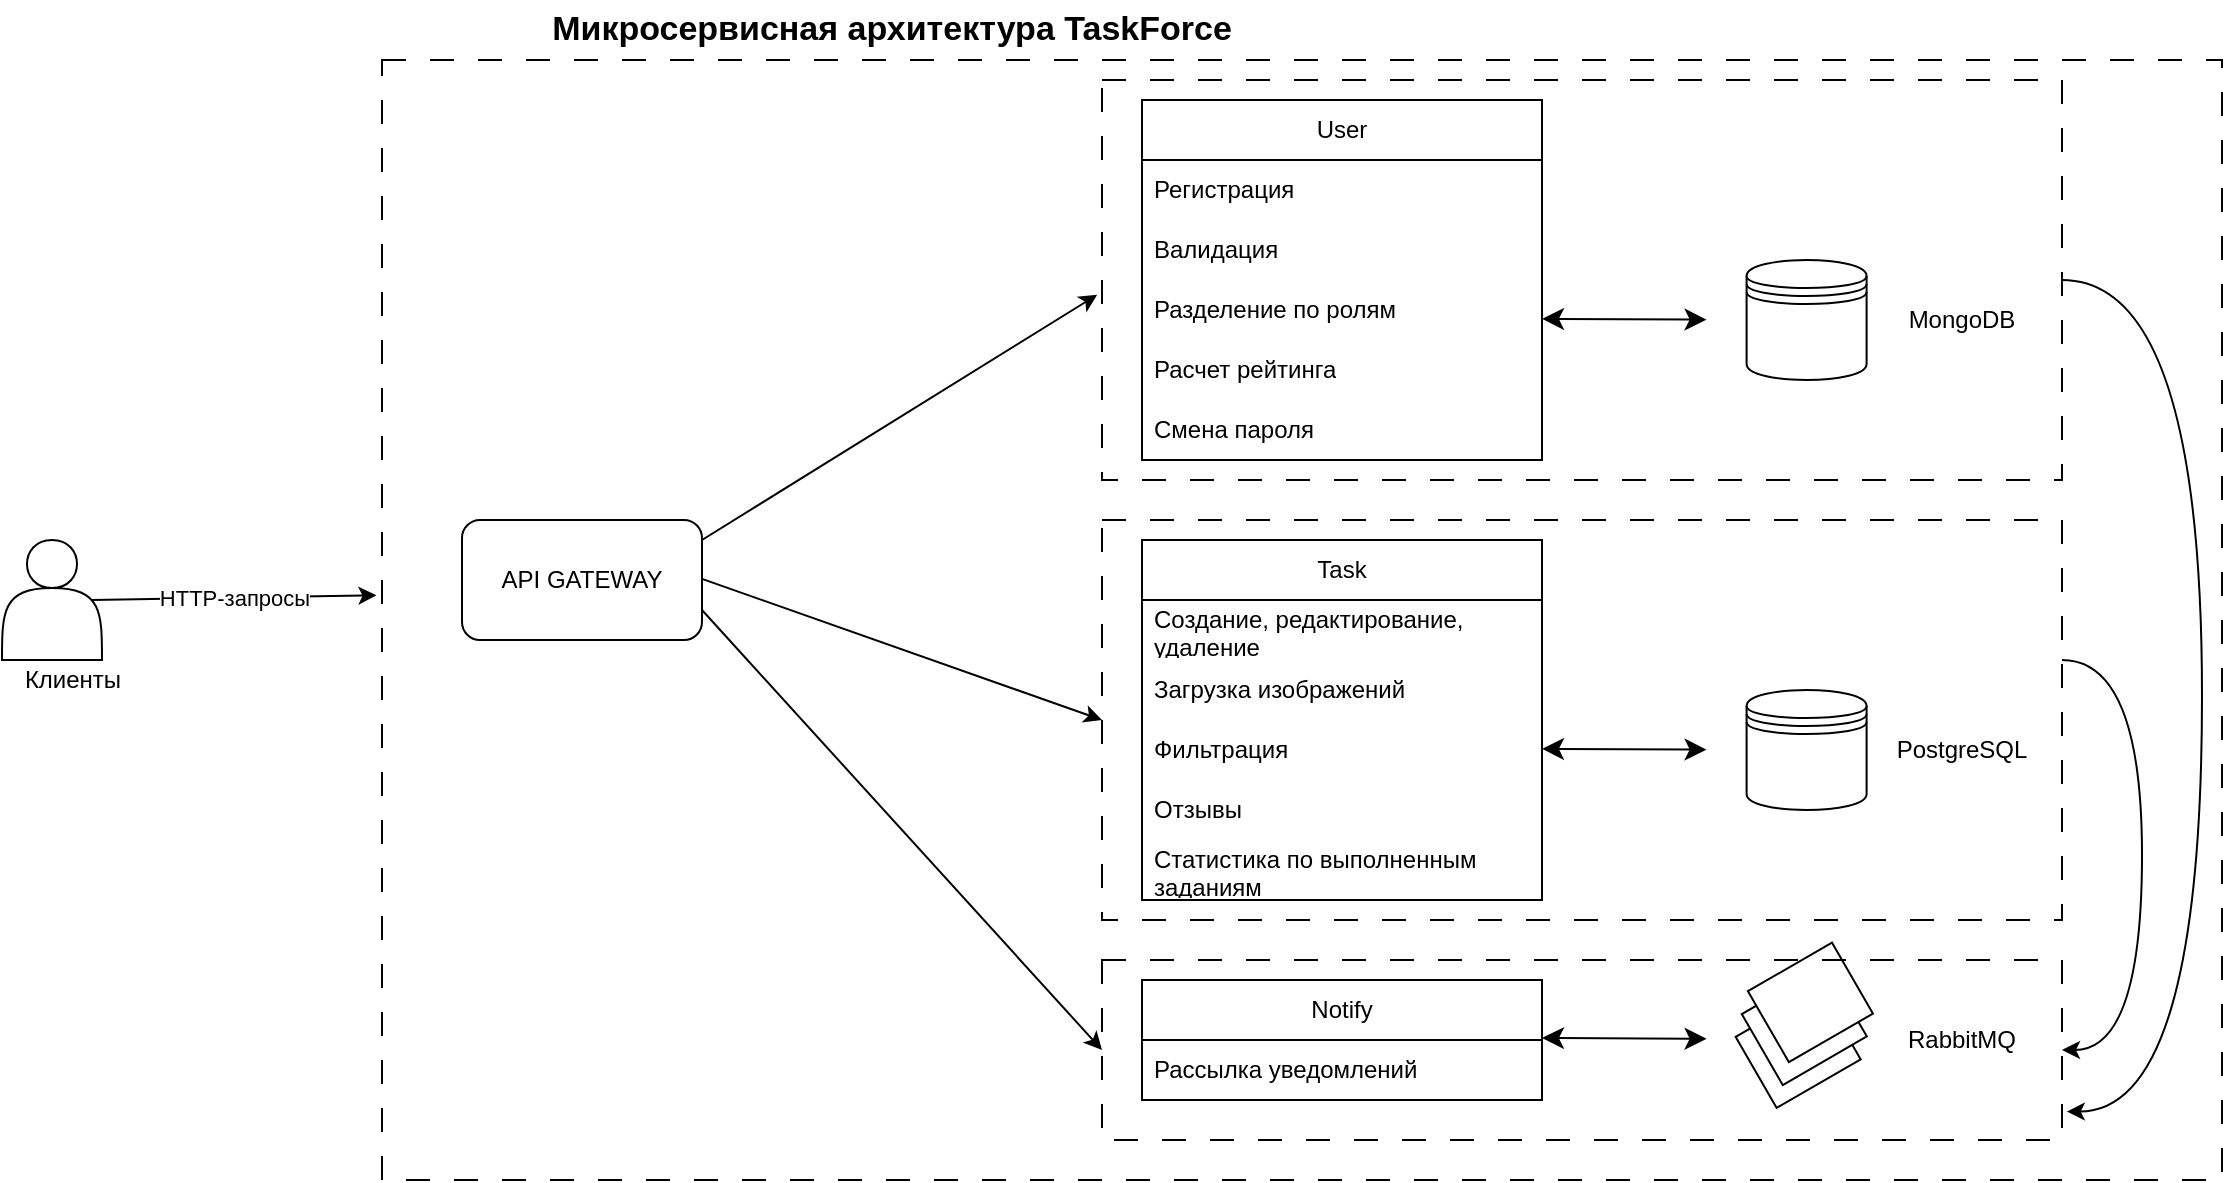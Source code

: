 <mxfile version="21.6.3" type="device">
  <diagram name="Страница 1" id="ovjLl_mzloy040lnHb3_">
    <mxGraphModel dx="1887" dy="657" grid="1" gridSize="10" guides="1" tooltips="1" connect="1" arrows="1" fold="1" page="1" pageScale="1" pageWidth="827" pageHeight="1169" math="0" shadow="0">
      <root>
        <mxCell id="0" />
        <mxCell id="1" parent="0" />
        <mxCell id="OdulzZrx8iXR5TApi2qv-5" value="" style="rounded=0;whiteSpace=wrap;html=1;fillColor=none;dashed=1;dashPattern=12 12;" vertex="1" parent="1">
          <mxGeometry x="-40" y="40" width="920" height="560" as="geometry" />
        </mxCell>
        <mxCell id="OdulzZrx8iXR5TApi2qv-7" value="&lt;b&gt;&lt;font style=&quot;font-size: 17px;&quot;&gt;Микросервисная архитектура&amp;nbsp;TaskForce&lt;/font&gt;&lt;/b&gt;" style="text;html=1;strokeColor=none;fillColor=none;align=center;verticalAlign=middle;whiteSpace=wrap;rounded=0;" vertex="1" parent="1">
          <mxGeometry x="-30" y="10" width="490" height="30" as="geometry" />
        </mxCell>
        <mxCell id="OdulzZrx8iXR5TApi2qv-69" style="edgeStyle=orthogonalEdgeStyle;rounded=0;orthogonalLoop=1;jettySize=auto;html=1;exitX=0.9;exitY=0.5;exitDx=0;exitDy=0;exitPerimeter=0;entryX=0.63;entryY=-0.048;entryDx=0;entryDy=0;entryPerimeter=0;" edge="1" parent="1" source="OdulzZrx8iXR5TApi2qv-12" target="OdulzZrx8iXR5TApi2qv-17">
          <mxGeometry relative="1" as="geometry" />
        </mxCell>
        <mxCell id="OdulzZrx8iXR5TApi2qv-12" value="" style="shape=actor;whiteSpace=wrap;html=1;" vertex="1" parent="1">
          <mxGeometry x="-230" y="280" width="50" height="60" as="geometry" />
        </mxCell>
        <mxCell id="OdulzZrx8iXR5TApi2qv-15" value="" style="endArrow=classic;html=1;rounded=0;exitX=0.9;exitY=0.5;exitDx=0;exitDy=0;exitPerimeter=0;entryX=-0.003;entryY=0.478;entryDx=0;entryDy=0;entryPerimeter=0;" edge="1" parent="1" source="OdulzZrx8iXR5TApi2qv-12" target="OdulzZrx8iXR5TApi2qv-5">
          <mxGeometry relative="1" as="geometry">
            <mxPoint x="-170" y="240" as="sourcePoint" />
            <mxPoint x="-50" y="310" as="targetPoint" />
          </mxGeometry>
        </mxCell>
        <mxCell id="OdulzZrx8iXR5TApi2qv-16" value="HTTP-запросы" style="edgeLabel;resizable=0;html=1;align=center;verticalAlign=middle;" connectable="0" vertex="1" parent="OdulzZrx8iXR5TApi2qv-15">
          <mxGeometry relative="1" as="geometry" />
        </mxCell>
        <mxCell id="OdulzZrx8iXR5TApi2qv-17" value="Клиенты" style="text;html=1;align=center;verticalAlign=middle;resizable=0;points=[];autosize=1;strokeColor=none;fillColor=none;" vertex="1" parent="1">
          <mxGeometry x="-230" y="335" width="70" height="30" as="geometry" />
        </mxCell>
        <mxCell id="OdulzZrx8iXR5TApi2qv-18" value="API GATEWAY" style="rounded=1;whiteSpace=wrap;html=1;" vertex="1" parent="1">
          <mxGeometry y="270" width="120" height="60" as="geometry" />
        </mxCell>
        <mxCell id="OdulzZrx8iXR5TApi2qv-19" value="User" style="swimlane;fontStyle=0;childLayout=stackLayout;horizontal=1;startSize=30;horizontalStack=0;resizeParent=1;resizeParentMax=0;resizeLast=0;collapsible=1;marginBottom=0;whiteSpace=wrap;html=1;absoluteArcSize=0;swimlaneLine=1;rounded=0;allowArrows=1;connectable=1;container=1;autosize=0;comic=0;enumerate=0;moveCells=0;pointerEvents=1;" vertex="1" parent="1">
          <mxGeometry x="340" y="60" width="200" height="180" as="geometry">
            <mxRectangle x="540" y="190" width="60" height="30" as="alternateBounds" />
          </mxGeometry>
        </mxCell>
        <mxCell id="OdulzZrx8iXR5TApi2qv-26" value="Регистрация" style="text;strokeColor=none;fillColor=none;align=left;verticalAlign=middle;spacingLeft=4;spacingRight=4;overflow=hidden;points=[[0,0.5],[1,0.5]];portConstraint=eastwest;rotatable=0;whiteSpace=wrap;html=1;" vertex="1" parent="OdulzZrx8iXR5TApi2qv-19">
          <mxGeometry y="30" width="200" height="30" as="geometry" />
        </mxCell>
        <mxCell id="OdulzZrx8iXR5TApi2qv-27" value="Валидация" style="text;strokeColor=none;fillColor=none;align=left;verticalAlign=middle;spacingLeft=4;spacingRight=4;overflow=hidden;points=[[0,0.5],[1,0.5]];portConstraint=eastwest;rotatable=0;whiteSpace=wrap;html=1;" vertex="1" parent="OdulzZrx8iXR5TApi2qv-19">
          <mxGeometry y="60" width="200" height="30" as="geometry" />
        </mxCell>
        <mxCell id="OdulzZrx8iXR5TApi2qv-20" value="Разделение по ролям" style="text;strokeColor=none;fillColor=none;align=left;verticalAlign=middle;spacingLeft=4;spacingRight=4;overflow=hidden;points=[[0,0.5],[1,0.5]];portConstraint=eastwest;rotatable=0;whiteSpace=wrap;html=1;" vertex="1" parent="OdulzZrx8iXR5TApi2qv-19">
          <mxGeometry y="90" width="200" height="30" as="geometry" />
        </mxCell>
        <mxCell id="OdulzZrx8iXR5TApi2qv-21" value="Расчет рейтинга" style="text;strokeColor=none;fillColor=none;align=left;verticalAlign=middle;spacingLeft=4;spacingRight=4;overflow=hidden;points=[[0,0.5],[1,0.5]];portConstraint=eastwest;rotatable=0;whiteSpace=wrap;html=1;" vertex="1" parent="OdulzZrx8iXR5TApi2qv-19">
          <mxGeometry y="120" width="200" height="30" as="geometry" />
        </mxCell>
        <mxCell id="OdulzZrx8iXR5TApi2qv-33" value="Смена пароля" style="text;strokeColor=none;fillColor=none;align=left;verticalAlign=middle;spacingLeft=4;spacingRight=4;overflow=hidden;points=[[0,0.5],[1,0.5]];portConstraint=eastwest;rotatable=0;whiteSpace=wrap;html=1;" vertex="1" parent="OdulzZrx8iXR5TApi2qv-19">
          <mxGeometry y="150" width="200" height="30" as="geometry" />
        </mxCell>
        <mxCell id="OdulzZrx8iXR5TApi2qv-28" value="Task" style="swimlane;fontStyle=0;childLayout=stackLayout;horizontal=1;startSize=30;horizontalStack=0;resizeParent=1;resizeParentMax=0;resizeLast=0;collapsible=1;marginBottom=0;whiteSpace=wrap;html=1;absoluteArcSize=0;swimlaneLine=1;rounded=0;allowArrows=1;connectable=1;container=1;autosize=0;comic=0;enumerate=0;moveCells=0;pointerEvents=1;" vertex="1" parent="1">
          <mxGeometry x="340" y="280" width="200" height="180" as="geometry">
            <mxRectangle x="540" y="190" width="60" height="30" as="alternateBounds" />
          </mxGeometry>
        </mxCell>
        <mxCell id="OdulzZrx8iXR5TApi2qv-29" value="Создание, редактирование, удаление" style="text;strokeColor=none;fillColor=none;align=left;verticalAlign=middle;spacingLeft=4;spacingRight=4;overflow=hidden;points=[[0,0.5],[1,0.5]];portConstraint=eastwest;rotatable=0;whiteSpace=wrap;html=1;" vertex="1" parent="OdulzZrx8iXR5TApi2qv-28">
          <mxGeometry y="30" width="200" height="30" as="geometry" />
        </mxCell>
        <mxCell id="OdulzZrx8iXR5TApi2qv-34" value="Загрузка изображений" style="text;strokeColor=none;fillColor=none;align=left;verticalAlign=middle;spacingLeft=4;spacingRight=4;overflow=hidden;points=[[0,0.5],[1,0.5]];portConstraint=eastwest;rotatable=0;whiteSpace=wrap;html=1;" vertex="1" parent="OdulzZrx8iXR5TApi2qv-28">
          <mxGeometry y="60" width="200" height="30" as="geometry" />
        </mxCell>
        <mxCell id="OdulzZrx8iXR5TApi2qv-35" value="Фильтрация" style="text;strokeColor=none;fillColor=none;align=left;verticalAlign=middle;spacingLeft=4;spacingRight=4;overflow=hidden;points=[[0,0.5],[1,0.5]];portConstraint=eastwest;rotatable=0;whiteSpace=wrap;html=1;" vertex="1" parent="OdulzZrx8iXR5TApi2qv-28">
          <mxGeometry y="90" width="200" height="30" as="geometry" />
        </mxCell>
        <mxCell id="OdulzZrx8iXR5TApi2qv-30" value="Отзывы" style="text;strokeColor=none;fillColor=none;align=left;verticalAlign=middle;spacingLeft=4;spacingRight=4;overflow=hidden;points=[[0,0.5],[1,0.5]];portConstraint=eastwest;rotatable=0;whiteSpace=wrap;html=1;" vertex="1" parent="OdulzZrx8iXR5TApi2qv-28">
          <mxGeometry y="120" width="200" height="30" as="geometry" />
        </mxCell>
        <mxCell id="OdulzZrx8iXR5TApi2qv-31" value="Статистика по выполненным заданиям" style="text;strokeColor=none;fillColor=none;align=left;verticalAlign=middle;spacingLeft=4;spacingRight=4;overflow=hidden;points=[[0,0.5],[1,0.5]];portConstraint=eastwest;rotatable=0;whiteSpace=wrap;html=1;" vertex="1" parent="OdulzZrx8iXR5TApi2qv-28">
          <mxGeometry y="150" width="200" height="30" as="geometry" />
        </mxCell>
        <mxCell id="OdulzZrx8iXR5TApi2qv-36" value="Notify" style="swimlane;fontStyle=0;childLayout=stackLayout;horizontal=1;startSize=30;horizontalStack=0;resizeParent=1;resizeParentMax=0;resizeLast=0;collapsible=1;marginBottom=0;whiteSpace=wrap;html=1;absoluteArcSize=0;swimlaneLine=1;rounded=0;allowArrows=1;connectable=1;container=1;autosize=0;comic=0;enumerate=0;moveCells=0;pointerEvents=1;" vertex="1" parent="1">
          <mxGeometry x="340" y="500" width="200" height="60" as="geometry">
            <mxRectangle x="540" y="190" width="60" height="30" as="alternateBounds" />
          </mxGeometry>
        </mxCell>
        <mxCell id="OdulzZrx8iXR5TApi2qv-37" value="Рассылка уведомлений" style="text;strokeColor=none;fillColor=none;align=left;verticalAlign=middle;spacingLeft=4;spacingRight=4;overflow=hidden;points=[[0,0.5],[1,0.5]];portConstraint=eastwest;rotatable=0;whiteSpace=wrap;html=1;" vertex="1" parent="OdulzZrx8iXR5TApi2qv-36">
          <mxGeometry y="30" width="200" height="30" as="geometry" />
        </mxCell>
        <mxCell id="OdulzZrx8iXR5TApi2qv-44" value="" style="verticalLabelPosition=bottom;verticalAlign=top;html=1;shape=mxgraph.basic.layered_rect;dx=16.73;outlineConnect=0;whiteSpace=wrap;rotation=60;" vertex="1" parent="1">
          <mxGeometry x="642.3" y="490" width="57.7" height="65.27" as="geometry" />
        </mxCell>
        <mxCell id="OdulzZrx8iXR5TApi2qv-46" value="RabbitMQ" style="text;html=1;strokeColor=none;fillColor=none;align=center;verticalAlign=middle;whiteSpace=wrap;rounded=0;" vertex="1" parent="1">
          <mxGeometry x="720" y="515" width="60" height="30" as="geometry" />
        </mxCell>
        <mxCell id="OdulzZrx8iXR5TApi2qv-47" value="" style="edgeStyle=none;orthogonalLoop=1;jettySize=auto;html=1;endArrow=classic;startArrow=classic;endSize=8;startSize=8;rounded=0;" edge="1" parent="1">
          <mxGeometry width="100" relative="1" as="geometry">
            <mxPoint x="540" y="529" as="sourcePoint" />
            <mxPoint x="622.3" y="529.41" as="targetPoint" />
            <Array as="points" />
          </mxGeometry>
        </mxCell>
        <mxCell id="OdulzZrx8iXR5TApi2qv-50" value="PostgreSQL" style="text;html=1;strokeColor=none;fillColor=none;align=center;verticalAlign=middle;whiteSpace=wrap;rounded=0;" vertex="1" parent="1">
          <mxGeometry x="720" y="370" width="60" height="30" as="geometry" />
        </mxCell>
        <mxCell id="OdulzZrx8iXR5TApi2qv-51" value="" style="edgeStyle=none;orthogonalLoop=1;jettySize=auto;html=1;endArrow=classic;startArrow=classic;endSize=8;startSize=8;rounded=0;" edge="1" parent="1">
          <mxGeometry width="100" relative="1" as="geometry">
            <mxPoint x="540" y="384.41" as="sourcePoint" />
            <mxPoint x="622.3" y="384.82" as="targetPoint" />
            <Array as="points" />
          </mxGeometry>
        </mxCell>
        <mxCell id="OdulzZrx8iXR5TApi2qv-56" value="" style="shape=datastore;whiteSpace=wrap;html=1;" vertex="1" parent="1">
          <mxGeometry x="642.3" y="355" width="60" height="60" as="geometry" />
        </mxCell>
        <mxCell id="OdulzZrx8iXR5TApi2qv-57" value="MongoDB" style="text;html=1;strokeColor=none;fillColor=none;align=center;verticalAlign=middle;whiteSpace=wrap;rounded=0;" vertex="1" parent="1">
          <mxGeometry x="720" y="155" width="60" height="30" as="geometry" />
        </mxCell>
        <mxCell id="OdulzZrx8iXR5TApi2qv-58" value="" style="edgeStyle=none;orthogonalLoop=1;jettySize=auto;html=1;endArrow=classic;startArrow=classic;endSize=8;startSize=8;rounded=0;" edge="1" parent="1">
          <mxGeometry width="100" relative="1" as="geometry">
            <mxPoint x="540" y="169.41" as="sourcePoint" />
            <mxPoint x="622.3" y="169.82" as="targetPoint" />
            <Array as="points" />
          </mxGeometry>
        </mxCell>
        <mxCell id="OdulzZrx8iXR5TApi2qv-59" value="" style="shape=datastore;whiteSpace=wrap;html=1;" vertex="1" parent="1">
          <mxGeometry x="642.3" y="140" width="60" height="60" as="geometry" />
        </mxCell>
        <mxCell id="OdulzZrx8iXR5TApi2qv-61" value="" style="rounded=0;whiteSpace=wrap;html=1;fillColor=none;dashed=1;dashPattern=12 12;" vertex="1" parent="1">
          <mxGeometry x="320" y="50" width="480" height="200" as="geometry" />
        </mxCell>
        <mxCell id="OdulzZrx8iXR5TApi2qv-62" value="" style="rounded=0;whiteSpace=wrap;html=1;fillColor=none;dashed=1;dashPattern=12 12;" vertex="1" parent="1">
          <mxGeometry x="320" y="270" width="480" height="200" as="geometry" />
        </mxCell>
        <mxCell id="OdulzZrx8iXR5TApi2qv-63" value="" style="rounded=0;whiteSpace=wrap;html=1;fillColor=none;dashed=1;dashPattern=12 12;" vertex="1" parent="1">
          <mxGeometry x="320" y="490" width="480" height="90" as="geometry" />
        </mxCell>
        <mxCell id="OdulzZrx8iXR5TApi2qv-64" value="" style="edgeStyle=none;orthogonalLoop=1;jettySize=auto;html=1;rounded=0;entryX=-0.005;entryY=0.537;entryDx=0;entryDy=0;entryPerimeter=0;" edge="1" parent="1" target="OdulzZrx8iXR5TApi2qv-61">
          <mxGeometry width="100" relative="1" as="geometry">
            <mxPoint x="120" y="280" as="sourcePoint" />
            <mxPoint x="220" y="280" as="targetPoint" />
            <Array as="points" />
          </mxGeometry>
        </mxCell>
        <mxCell id="OdulzZrx8iXR5TApi2qv-65" value="" style="edgeStyle=none;orthogonalLoop=1;jettySize=auto;html=1;rounded=0;entryX=0;entryY=0.5;entryDx=0;entryDy=0;" edge="1" parent="1" target="OdulzZrx8iXR5TApi2qv-62">
          <mxGeometry width="100" relative="1" as="geometry">
            <mxPoint x="120" y="299.44" as="sourcePoint" />
            <mxPoint x="220" y="299.44" as="targetPoint" />
            <Array as="points" />
          </mxGeometry>
        </mxCell>
        <mxCell id="OdulzZrx8iXR5TApi2qv-68" value="" style="edgeStyle=none;orthogonalLoop=1;jettySize=auto;html=1;rounded=0;exitX=1;exitY=0.75;exitDx=0;exitDy=0;entryX=0;entryY=0.5;entryDx=0;entryDy=0;" edge="1" parent="1" source="OdulzZrx8iXR5TApi2qv-18" target="OdulzZrx8iXR5TApi2qv-63">
          <mxGeometry width="100" relative="1" as="geometry">
            <mxPoint x="100" y="370" as="sourcePoint" />
            <mxPoint x="200" y="360" as="targetPoint" />
            <Array as="points" />
          </mxGeometry>
        </mxCell>
        <mxCell id="OdulzZrx8iXR5TApi2qv-70" style="edgeStyle=orthogonalEdgeStyle;rounded=0;orthogonalLoop=1;jettySize=auto;html=1;exitX=1;exitY=0.5;exitDx=0;exitDy=0;entryX=1.005;entryY=0.842;entryDx=0;entryDy=0;curved=1;entryPerimeter=0;" edge="1" parent="1" source="OdulzZrx8iXR5TApi2qv-61" target="OdulzZrx8iXR5TApi2qv-63">
          <mxGeometry relative="1" as="geometry">
            <Array as="points">
              <mxPoint x="870" y="150" />
              <mxPoint x="870" y="566" />
            </Array>
            <mxPoint x="1010" y="250" as="sourcePoint" />
            <mxPoint x="1010" y="768" as="targetPoint" />
          </mxGeometry>
        </mxCell>
        <mxCell id="OdulzZrx8iXR5TApi2qv-73" style="edgeStyle=orthogonalEdgeStyle;rounded=0;orthogonalLoop=1;jettySize=auto;html=1;exitX=1;exitY=0.5;exitDx=0;exitDy=0;entryX=1;entryY=0.5;entryDx=0;entryDy=0;curved=1;" edge="1" parent="1" target="OdulzZrx8iXR5TApi2qv-63">
          <mxGeometry relative="1" as="geometry">
            <Array as="points">
              <mxPoint x="840" y="340" />
              <mxPoint x="840" y="535" />
            </Array>
            <mxPoint x="800" y="340" as="sourcePoint" />
            <mxPoint x="802" y="756" as="targetPoint" />
          </mxGeometry>
        </mxCell>
      </root>
    </mxGraphModel>
  </diagram>
</mxfile>
